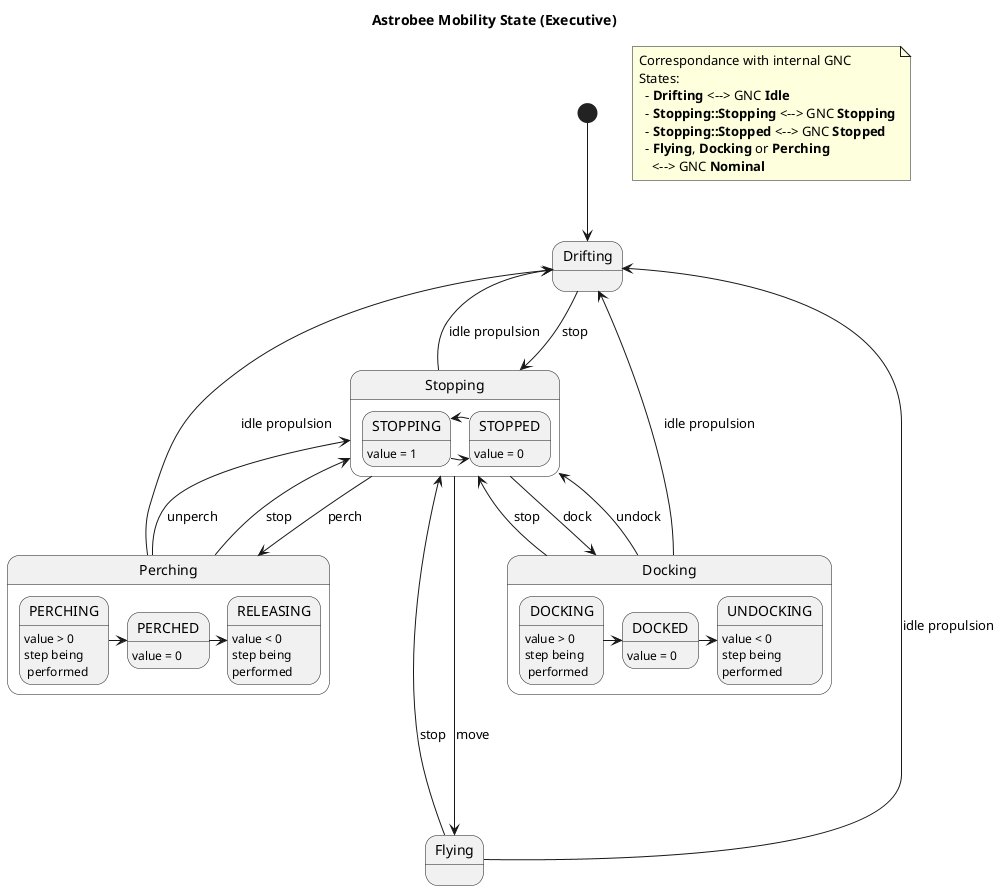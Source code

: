 @startuml

'skinparam dpi 300

title Astrobee Mobility State (Executive)

[*] --> Drifting

Drifting --> Stopping : stop
Stopping ----> Flying : move

Stopping --> Docking : dock
Stopping --> Perching : perch
Stopping --> Drifting : idle propulsion
Perching --> Stopping : unperch
Perching --> Stopping: stop
Docking --> Stopping : undock
Docking --> Stopping : stop
Flying --> Stopping : stop
Flying --> Drifting : idle propulsion
Perching --> Drifting : idle propulsion
Docking --> Drifting : idle propulsion


state Stopping {
  STOPPING -> STOPPED
  STOPPED -> STOPPING
  STOPPED: value = 0
  STOPPING: value = 1
}

state Docking {
  DOCKING -> DOCKED
  DOCKED -> UNDOCKING
  DOCKED: value = 0
  DOCKING: value > 0
  DOCKING: step being \n performed
  UNDOCKING: value < 0
  UNDOCKING: step being \nperformed
}

state Perching {
  PERCHING -> PERCHED
  PERCHED -> RELEASING
  PERCHED: value = 0
  PERCHING: value > 0
  PERCHING: step being \n performed
  RELEASING: value < 0
  RELEASING: step being \nperformed
}

note as GNC
Correspondance with internal GNC
States:
  - <b>Drifting</b> <--> GNC <b>Idle</b>
  - <b>Stopping::Stopping</b> <--> GNC <b>Stopping</b>
  - <b>Stopping::Stopped</b> <--> GNC <b>Stopped</b>
  - <b>Flying</b>, <b>Docking</b> or <b>Perching</b>
    <--> GNC <b>Nominal</b>
end note

'Flying - N1
'Perching - N1

/'
state Docking {
  DOCK_APPROACH -left-> ENGAGE
  ENGAGE --> DOCKED
  DOCKED --> UNLATCH
  UNLATCH -> DOCK_LEAVING
}

state Perching {
  PERCH_APPROACH -right-> GRASPING
  GRASPING --> PERCHED
  PERCHED --> RELEASING
  RELEASING -left-> PERCH_LEAVING
}
'/

@enduml
